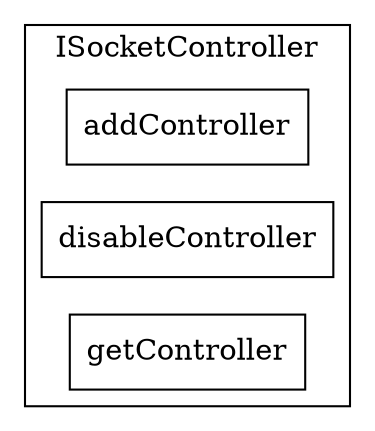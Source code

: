 strict digraph {
rankdir="LR"
node [shape=box]
subgraph cluster_25_ISocketController {
label = "ISocketController"
"25_addController" [label="addController"]
"25_disableController" [label="disableController"]
"25_getController" [label="getController"]
}subgraph cluster_solidity {
label = "[Solidity]"
}
}
